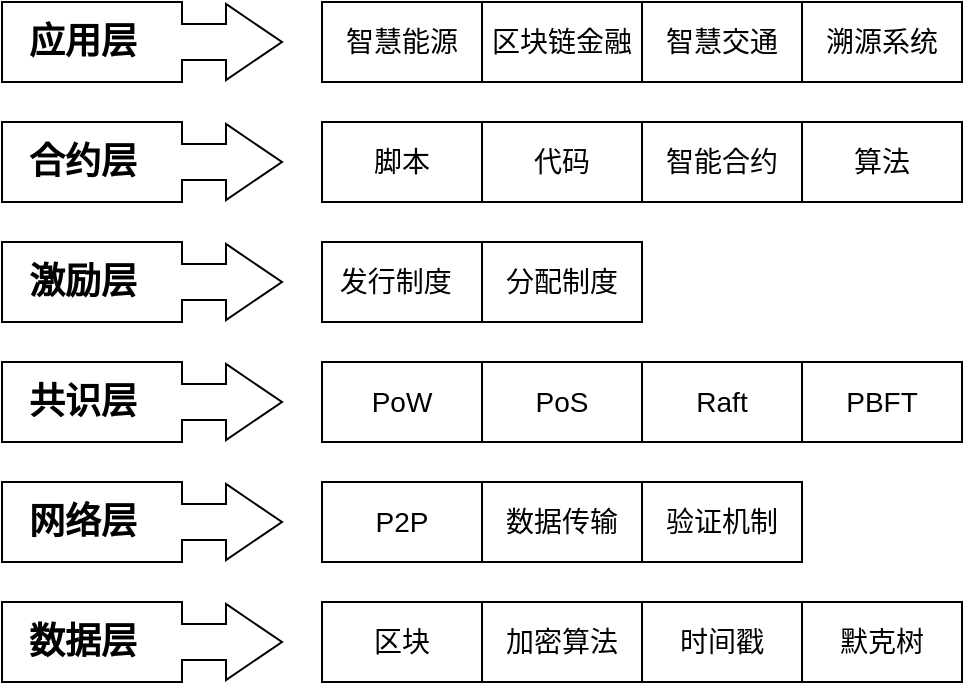 <mxfile version="20.8.13" type="github"><diagram name="第 1 页" id="5stlvVwKQTENXhOsb_Dq"><mxGraphModel dx="1434" dy="756" grid="1" gridSize="10" guides="1" tooltips="1" connect="1" arrows="1" fold="1" page="1" pageScale="1" pageWidth="827" pageHeight="1169" math="0" shadow="0"><root><mxCell id="0"/><mxCell id="1" parent="0"/><mxCell id="zBk1Tng8OVJCPWsyoCuW-44" value="" style="html=1;shadow=0;dashed=0;align=center;verticalAlign=middle;shape=mxgraph.arrows2.calloutArrow;dy=9;dx=28;notch=90;arrowHead=10;fontSize=18;" vertex="1" parent="1"><mxGeometry x="120" y="400" width="140" height="40" as="geometry"/></mxCell><mxCell id="zBk1Tng8OVJCPWsyoCuW-7" value="数据层" style="text;html=1;align=center;verticalAlign=middle;resizable=0;points=[];autosize=1;strokeColor=none;fillColor=none;fontSize=18;fontStyle=1" vertex="1" parent="1"><mxGeometry x="120" y="400" width="80" height="40" as="geometry"/></mxCell><mxCell id="zBk1Tng8OVJCPWsyoCuW-49" value="区块" style="rounded=0;whiteSpace=wrap;html=1;fontSize=14;" vertex="1" parent="1"><mxGeometry x="280" y="400" width="80" height="40" as="geometry"/></mxCell><mxCell id="zBk1Tng8OVJCPWsyoCuW-50" value="加密算法" style="rounded=0;whiteSpace=wrap;html=1;fontSize=14;" vertex="1" parent="1"><mxGeometry x="360" y="400" width="80" height="40" as="geometry"/></mxCell><mxCell id="zBk1Tng8OVJCPWsyoCuW-51" value="时间戳" style="rounded=0;whiteSpace=wrap;html=1;fontSize=14;" vertex="1" parent="1"><mxGeometry x="440" y="400" width="80" height="40" as="geometry"/></mxCell><mxCell id="zBk1Tng8OVJCPWsyoCuW-52" value="默克树" style="rounded=0;whiteSpace=wrap;html=1;fontSize=14;" vertex="1" parent="1"><mxGeometry x="520" y="400" width="80" height="40" as="geometry"/></mxCell><mxCell id="zBk1Tng8OVJCPWsyoCuW-53" value="" style="html=1;shadow=0;dashed=0;align=center;verticalAlign=middle;shape=mxgraph.arrows2.calloutArrow;dy=9;dx=28;notch=90;arrowHead=10;fontSize=18;" vertex="1" parent="1"><mxGeometry x="120" y="340" width="140" height="40" as="geometry"/></mxCell><mxCell id="zBk1Tng8OVJCPWsyoCuW-54" value="网络层" style="text;html=1;align=center;verticalAlign=middle;resizable=0;points=[];autosize=1;strokeColor=none;fillColor=none;fontSize=18;fontStyle=1" vertex="1" parent="1"><mxGeometry x="120" y="340" width="80" height="40" as="geometry"/></mxCell><mxCell id="zBk1Tng8OVJCPWsyoCuW-55" value="P2P" style="rounded=0;whiteSpace=wrap;html=1;fontSize=14;" vertex="1" parent="1"><mxGeometry x="280" y="340" width="80" height="40" as="geometry"/></mxCell><mxCell id="zBk1Tng8OVJCPWsyoCuW-56" value="数据传输" style="rounded=0;whiteSpace=wrap;html=1;fontSize=14;" vertex="1" parent="1"><mxGeometry x="360" y="340" width="80" height="40" as="geometry"/></mxCell><mxCell id="zBk1Tng8OVJCPWsyoCuW-57" value="验证机制" style="rounded=0;whiteSpace=wrap;html=1;fontSize=14;" vertex="1" parent="1"><mxGeometry x="440" y="340" width="80" height="40" as="geometry"/></mxCell><mxCell id="zBk1Tng8OVJCPWsyoCuW-59" value="" style="html=1;shadow=0;dashed=0;align=center;verticalAlign=middle;shape=mxgraph.arrows2.calloutArrow;dy=9;dx=28;notch=90;arrowHead=10;fontSize=18;" vertex="1" parent="1"><mxGeometry x="120" y="280" width="140" height="40" as="geometry"/></mxCell><mxCell id="zBk1Tng8OVJCPWsyoCuW-60" value="共识层" style="text;html=1;align=center;verticalAlign=middle;resizable=0;points=[];autosize=1;strokeColor=none;fillColor=none;fontSize=18;fontStyle=1" vertex="1" parent="1"><mxGeometry x="120" y="280" width="80" height="40" as="geometry"/></mxCell><mxCell id="zBk1Tng8OVJCPWsyoCuW-61" value="PoW" style="rounded=0;whiteSpace=wrap;html=1;fontSize=14;" vertex="1" parent="1"><mxGeometry x="280" y="280" width="80" height="40" as="geometry"/></mxCell><mxCell id="zBk1Tng8OVJCPWsyoCuW-62" value="PoS" style="rounded=0;whiteSpace=wrap;html=1;fontSize=14;" vertex="1" parent="1"><mxGeometry x="360" y="280" width="80" height="40" as="geometry"/></mxCell><mxCell id="zBk1Tng8OVJCPWsyoCuW-63" value="Raft" style="rounded=0;whiteSpace=wrap;html=1;fontSize=14;" vertex="1" parent="1"><mxGeometry x="440" y="280" width="80" height="40" as="geometry"/></mxCell><mxCell id="zBk1Tng8OVJCPWsyoCuW-64" value="PBFT" style="rounded=0;whiteSpace=wrap;html=1;fontSize=14;" vertex="1" parent="1"><mxGeometry x="520" y="280" width="80" height="40" as="geometry"/></mxCell><mxCell id="zBk1Tng8OVJCPWsyoCuW-65" value="" style="html=1;shadow=0;dashed=0;align=center;verticalAlign=middle;shape=mxgraph.arrows2.calloutArrow;dy=9;dx=28;notch=90;arrowHead=10;fontSize=18;" vertex="1" parent="1"><mxGeometry x="120" y="220" width="140" height="40" as="geometry"/></mxCell><mxCell id="zBk1Tng8OVJCPWsyoCuW-66" value="激励层" style="text;html=1;align=center;verticalAlign=middle;resizable=0;points=[];autosize=1;strokeColor=none;fillColor=none;fontSize=18;fontStyle=1" vertex="1" parent="1"><mxGeometry x="120" y="220" width="80" height="40" as="geometry"/></mxCell><mxCell id="zBk1Tng8OVJCPWsyoCuW-67" value="发行制度&lt;span style=&quot;white-space: pre;&quot;&gt;&#9;&lt;/span&gt;" style="rounded=0;whiteSpace=wrap;html=1;fontSize=14;" vertex="1" parent="1"><mxGeometry x="280" y="220" width="80" height="40" as="geometry"/></mxCell><mxCell id="zBk1Tng8OVJCPWsyoCuW-68" value="分配制度" style="rounded=0;whiteSpace=wrap;html=1;fontSize=14;" vertex="1" parent="1"><mxGeometry x="360" y="220" width="80" height="40" as="geometry"/></mxCell><mxCell id="zBk1Tng8OVJCPWsyoCuW-71" value="" style="html=1;shadow=0;dashed=0;align=center;verticalAlign=middle;shape=mxgraph.arrows2.calloutArrow;dy=9;dx=28;notch=90;arrowHead=10;fontSize=18;" vertex="1" parent="1"><mxGeometry x="120" y="160" width="140" height="40" as="geometry"/></mxCell><mxCell id="zBk1Tng8OVJCPWsyoCuW-72" value="合约层" style="text;html=1;align=center;verticalAlign=middle;resizable=0;points=[];autosize=1;strokeColor=none;fillColor=none;fontSize=18;fontStyle=1" vertex="1" parent="1"><mxGeometry x="120" y="160" width="80" height="40" as="geometry"/></mxCell><mxCell id="zBk1Tng8OVJCPWsyoCuW-73" value="脚本" style="rounded=0;whiteSpace=wrap;html=1;fontSize=14;" vertex="1" parent="1"><mxGeometry x="280" y="160" width="80" height="40" as="geometry"/></mxCell><mxCell id="zBk1Tng8OVJCPWsyoCuW-74" value="代码" style="rounded=0;whiteSpace=wrap;html=1;fontSize=14;" vertex="1" parent="1"><mxGeometry x="360" y="160" width="80" height="40" as="geometry"/></mxCell><mxCell id="zBk1Tng8OVJCPWsyoCuW-75" value="智能合约" style="rounded=0;whiteSpace=wrap;html=1;fontSize=14;" vertex="1" parent="1"><mxGeometry x="440" y="160" width="80" height="40" as="geometry"/></mxCell><mxCell id="zBk1Tng8OVJCPWsyoCuW-76" value="算法" style="rounded=0;whiteSpace=wrap;html=1;fontSize=14;" vertex="1" parent="1"><mxGeometry x="520" y="160" width="80" height="40" as="geometry"/></mxCell><mxCell id="zBk1Tng8OVJCPWsyoCuW-77" value="" style="html=1;shadow=0;dashed=0;align=center;verticalAlign=middle;shape=mxgraph.arrows2.calloutArrow;dy=9;dx=28;notch=90;arrowHead=10;fontSize=18;" vertex="1" parent="1"><mxGeometry x="120" y="100" width="140" height="40" as="geometry"/></mxCell><mxCell id="zBk1Tng8OVJCPWsyoCuW-78" value="应用层" style="text;html=1;align=center;verticalAlign=middle;resizable=0;points=[];autosize=1;strokeColor=none;fillColor=none;fontSize=18;fontStyle=1" vertex="1" parent="1"><mxGeometry x="120" y="100" width="80" height="40" as="geometry"/></mxCell><mxCell id="zBk1Tng8OVJCPWsyoCuW-79" value="智慧能源" style="rounded=0;whiteSpace=wrap;html=1;fontSize=14;" vertex="1" parent="1"><mxGeometry x="280" y="100" width="80" height="40" as="geometry"/></mxCell><mxCell id="zBk1Tng8OVJCPWsyoCuW-80" value="区块链金融" style="rounded=0;whiteSpace=wrap;html=1;fontSize=14;" vertex="1" parent="1"><mxGeometry x="360" y="100" width="80" height="40" as="geometry"/></mxCell><mxCell id="zBk1Tng8OVJCPWsyoCuW-81" value="智慧交通" style="rounded=0;whiteSpace=wrap;html=1;fontSize=14;" vertex="1" parent="1"><mxGeometry x="440" y="100" width="80" height="40" as="geometry"/></mxCell><mxCell id="zBk1Tng8OVJCPWsyoCuW-82" value="溯源系统" style="rounded=0;whiteSpace=wrap;html=1;fontSize=14;" vertex="1" parent="1"><mxGeometry x="520" y="100" width="80" height="40" as="geometry"/></mxCell></root></mxGraphModel></diagram></mxfile>
